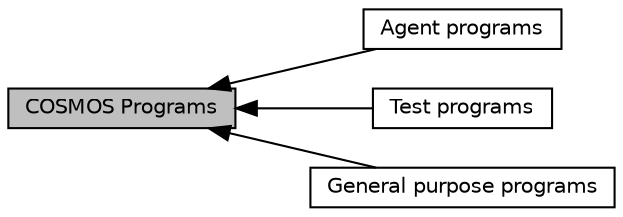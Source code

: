 digraph "COSMOS Programs"
{
  edge [fontname="Helvetica",fontsize="10",labelfontname="Helvetica",labelfontsize="10"];
  node [fontname="Helvetica",fontsize="10",shape=record];
  rankdir=LR;
  Node0 [label="COSMOS Programs",height=0.2,width=0.4,color="black", fillcolor="grey75", style="filled", fontcolor="black"];
  Node1 [label="Agent programs",height=0.2,width=0.4,color="black", fillcolor="white", style="filled",URL="$group__agents.html"];
  Node3 [label="Test programs",height=0.2,width=0.4,color="black", fillcolor="white", style="filled",URL="$group__testing.html"];
  Node2 [label="General purpose programs",height=0.2,width=0.4,color="black", fillcolor="white", style="filled",URL="$group__general.html"];
  Node0->Node1 [shape=plaintext, dir="back", style="solid"];
  Node0->Node2 [shape=plaintext, dir="back", style="solid"];
  Node0->Node3 [shape=plaintext, dir="back", style="solid"];
}
